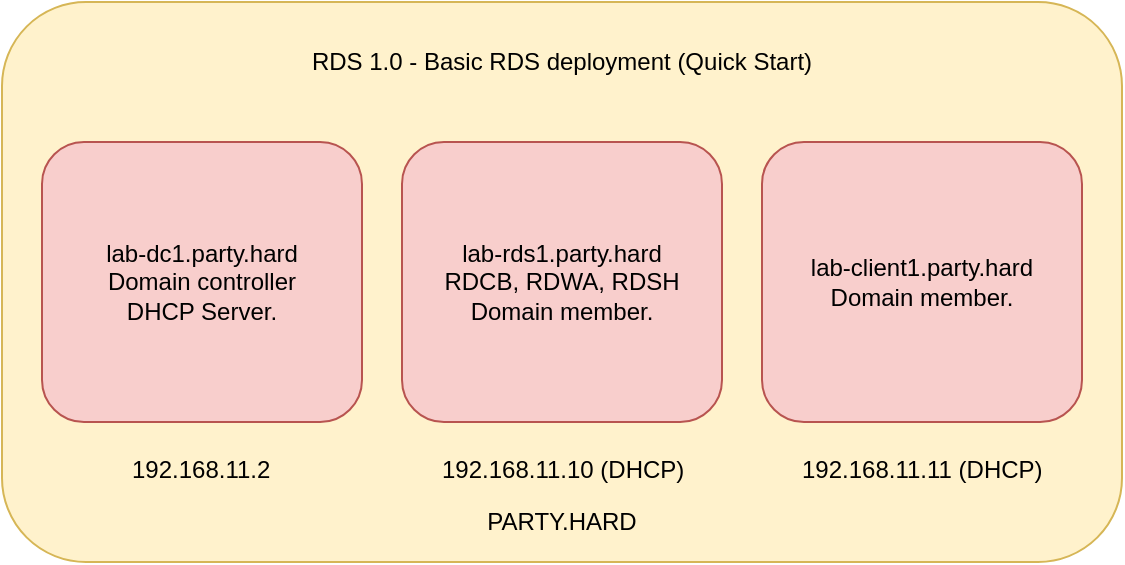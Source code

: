 <mxfile version="12.8.1" type="device"><diagram id="WRh_lZC7ZN-HsXl7I7hR" name="Page-1"><mxGraphModel dx="782" dy="420" grid="1" gridSize="10" guides="1" tooltips="1" connect="1" arrows="1" fold="1" page="1" pageScale="1" pageWidth="827" pageHeight="1169" math="0" shadow="0"><root><mxCell id="0"/><mxCell id="1" parent="0"/><mxCell id="bDUlGHDTjizgXgXH1n2G-1" value="" style="rounded=1;whiteSpace=wrap;html=1;align=center;fillColor=#fff2cc;strokeColor=#d6b656;" parent="1" vertex="1"><mxGeometry x="120" y="40" width="560" height="280" as="geometry"/></mxCell><mxCell id="bDUlGHDTjizgXgXH1n2G-2" value="PARTY.HARD" style="text;html=1;strokeColor=none;fillColor=none;align=center;verticalAlign=middle;whiteSpace=wrap;rounded=0;" parent="1" vertex="1"><mxGeometry x="380" y="290" width="40" height="20" as="geometry"/></mxCell><mxCell id="bDUlGHDTjizgXgXH1n2G-3" value="lab-dc1.party.hard&lt;br&gt;Domain controller&lt;br&gt;DHCP Server." style="rounded=1;whiteSpace=wrap;html=1;fillColor=#f8cecc;strokeColor=#b85450;" parent="1" vertex="1"><mxGeometry x="140" y="110" width="160" height="140" as="geometry"/></mxCell><mxCell id="bDUlGHDTjizgXgXH1n2G-4" value="lab-client1.party.hard&lt;br&gt;Domain member." style="rounded=1;whiteSpace=wrap;html=1;fillColor=#f8cecc;strokeColor=#b85450;" parent="1" vertex="1"><mxGeometry x="500" y="110" width="160" height="140" as="geometry"/></mxCell><mxCell id="bDUlGHDTjizgXgXH1n2G-6" value="192.168.11.2" style="text;html=1;" parent="1" vertex="1"><mxGeometry x="182.5" y="260" width="75" height="30" as="geometry"/></mxCell><mxCell id="bDUlGHDTjizgXgXH1n2G-7" value="192.168.11.10 (DHCP)" style="text;html=1;" parent="1" vertex="1"><mxGeometry x="337.5" y="260" width="125" height="30" as="geometry"/></mxCell><mxCell id="bDUlGHDTjizgXgXH1n2G-8" value="lab-rds1.party.hard&lt;br&gt;RDCB, RDWA, RDSH Domain member." style="rounded=1;whiteSpace=wrap;html=1;fillColor=#f8cecc;strokeColor=#b85450;" parent="1" vertex="1"><mxGeometry x="320" y="110" width="160" height="140" as="geometry"/></mxCell><mxCell id="bDUlGHDTjizgXgXH1n2G-10" value="192.168.11.11 (DHCP)" style="text;html=1;" parent="1" vertex="1"><mxGeometry x="517.5" y="260" width="125" height="30" as="geometry"/></mxCell><mxCell id="bDUlGHDTjizgXgXH1n2G-11" value="RDS 1.0 - Basic RDS deployment (Quick Start)" style="text;html=1;strokeColor=none;fillColor=none;align=center;verticalAlign=middle;whiteSpace=wrap;rounded=0;" parent="1" vertex="1"><mxGeometry x="250" y="60" width="300" height="20" as="geometry"/></mxCell></root></mxGraphModel></diagram></mxfile>